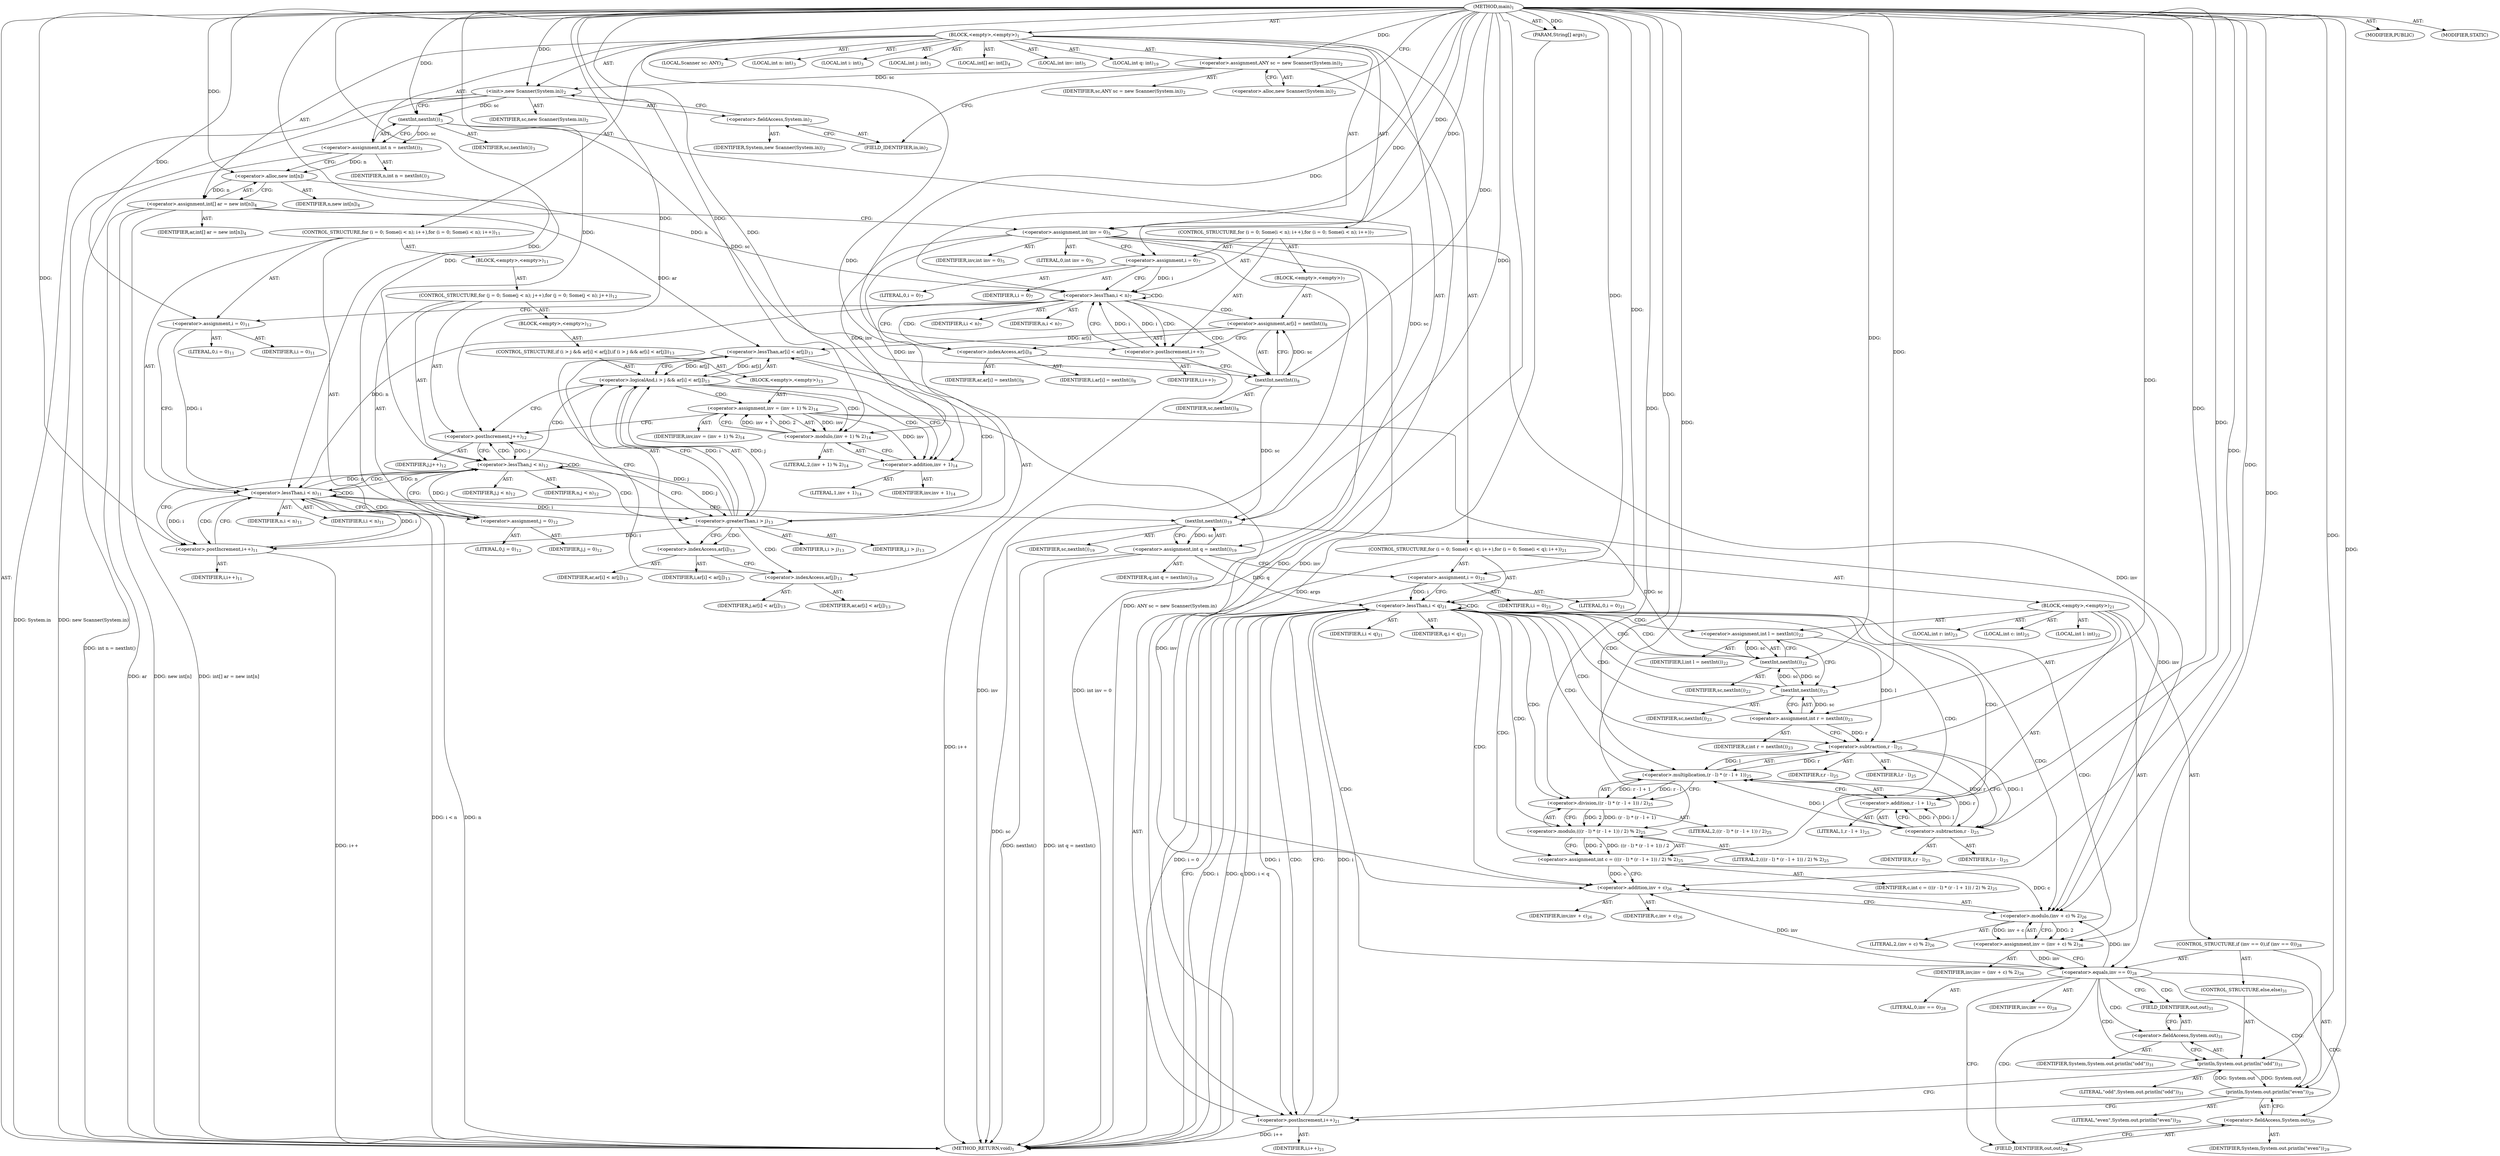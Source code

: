 digraph "main" {  
"19" [label = <(METHOD,main)<SUB>1</SUB>> ]
"20" [label = <(PARAM,String[] args)<SUB>1</SUB>> ]
"21" [label = <(BLOCK,&lt;empty&gt;,&lt;empty&gt;)<SUB>1</SUB>> ]
"4" [label = <(LOCAL,Scanner sc: ANY)<SUB>2</SUB>> ]
"22" [label = <(&lt;operator&gt;.assignment,ANY sc = new Scanner(System.in))<SUB>2</SUB>> ]
"23" [label = <(IDENTIFIER,sc,ANY sc = new Scanner(System.in))<SUB>2</SUB>> ]
"24" [label = <(&lt;operator&gt;.alloc,new Scanner(System.in))<SUB>2</SUB>> ]
"25" [label = <(&lt;init&gt;,new Scanner(System.in))<SUB>2</SUB>> ]
"3" [label = <(IDENTIFIER,sc,new Scanner(System.in))<SUB>2</SUB>> ]
"26" [label = <(&lt;operator&gt;.fieldAccess,System.in)<SUB>2</SUB>> ]
"27" [label = <(IDENTIFIER,System,new Scanner(System.in))<SUB>2</SUB>> ]
"28" [label = <(FIELD_IDENTIFIER,in,in)<SUB>2</SUB>> ]
"29" [label = <(LOCAL,int n: int)<SUB>3</SUB>> ]
"30" [label = <(LOCAL,int i: int)<SUB>3</SUB>> ]
"31" [label = <(LOCAL,int j: int)<SUB>3</SUB>> ]
"32" [label = <(&lt;operator&gt;.assignment,int n = nextInt())<SUB>3</SUB>> ]
"33" [label = <(IDENTIFIER,n,int n = nextInt())<SUB>3</SUB>> ]
"34" [label = <(nextInt,nextInt())<SUB>3</SUB>> ]
"35" [label = <(IDENTIFIER,sc,nextInt())<SUB>3</SUB>> ]
"36" [label = <(LOCAL,int[] ar: int[])<SUB>4</SUB>> ]
"37" [label = <(&lt;operator&gt;.assignment,int[] ar = new int[n])<SUB>4</SUB>> ]
"38" [label = <(IDENTIFIER,ar,int[] ar = new int[n])<SUB>4</SUB>> ]
"39" [label = <(&lt;operator&gt;.alloc,new int[n])> ]
"40" [label = <(IDENTIFIER,n,new int[n])<SUB>4</SUB>> ]
"41" [label = <(LOCAL,int inv: int)<SUB>5</SUB>> ]
"42" [label = <(&lt;operator&gt;.assignment,int inv = 0)<SUB>5</SUB>> ]
"43" [label = <(IDENTIFIER,inv,int inv = 0)<SUB>5</SUB>> ]
"44" [label = <(LITERAL,0,int inv = 0)<SUB>5</SUB>> ]
"45" [label = <(CONTROL_STRUCTURE,for (i = 0; Some(i &lt; n); i++),for (i = 0; Some(i &lt; n); i++))<SUB>7</SUB>> ]
"46" [label = <(&lt;operator&gt;.assignment,i = 0)<SUB>7</SUB>> ]
"47" [label = <(IDENTIFIER,i,i = 0)<SUB>7</SUB>> ]
"48" [label = <(LITERAL,0,i = 0)<SUB>7</SUB>> ]
"49" [label = <(&lt;operator&gt;.lessThan,i &lt; n)<SUB>7</SUB>> ]
"50" [label = <(IDENTIFIER,i,i &lt; n)<SUB>7</SUB>> ]
"51" [label = <(IDENTIFIER,n,i &lt; n)<SUB>7</SUB>> ]
"52" [label = <(&lt;operator&gt;.postIncrement,i++)<SUB>7</SUB>> ]
"53" [label = <(IDENTIFIER,i,i++)<SUB>7</SUB>> ]
"54" [label = <(BLOCK,&lt;empty&gt;,&lt;empty&gt;)<SUB>7</SUB>> ]
"55" [label = <(&lt;operator&gt;.assignment,ar[i] = nextInt())<SUB>8</SUB>> ]
"56" [label = <(&lt;operator&gt;.indexAccess,ar[i])<SUB>8</SUB>> ]
"57" [label = <(IDENTIFIER,ar,ar[i] = nextInt())<SUB>8</SUB>> ]
"58" [label = <(IDENTIFIER,i,ar[i] = nextInt())<SUB>8</SUB>> ]
"59" [label = <(nextInt,nextInt())<SUB>8</SUB>> ]
"60" [label = <(IDENTIFIER,sc,nextInt())<SUB>8</SUB>> ]
"61" [label = <(CONTROL_STRUCTURE,for (i = 0; Some(i &lt; n); i++),for (i = 0; Some(i &lt; n); i++))<SUB>11</SUB>> ]
"62" [label = <(&lt;operator&gt;.assignment,i = 0)<SUB>11</SUB>> ]
"63" [label = <(IDENTIFIER,i,i = 0)<SUB>11</SUB>> ]
"64" [label = <(LITERAL,0,i = 0)<SUB>11</SUB>> ]
"65" [label = <(&lt;operator&gt;.lessThan,i &lt; n)<SUB>11</SUB>> ]
"66" [label = <(IDENTIFIER,i,i &lt; n)<SUB>11</SUB>> ]
"67" [label = <(IDENTIFIER,n,i &lt; n)<SUB>11</SUB>> ]
"68" [label = <(&lt;operator&gt;.postIncrement,i++)<SUB>11</SUB>> ]
"69" [label = <(IDENTIFIER,i,i++)<SUB>11</SUB>> ]
"70" [label = <(BLOCK,&lt;empty&gt;,&lt;empty&gt;)<SUB>11</SUB>> ]
"71" [label = <(CONTROL_STRUCTURE,for (j = 0; Some(j &lt; n); j++),for (j = 0; Some(j &lt; n); j++))<SUB>12</SUB>> ]
"72" [label = <(&lt;operator&gt;.assignment,j = 0)<SUB>12</SUB>> ]
"73" [label = <(IDENTIFIER,j,j = 0)<SUB>12</SUB>> ]
"74" [label = <(LITERAL,0,j = 0)<SUB>12</SUB>> ]
"75" [label = <(&lt;operator&gt;.lessThan,j &lt; n)<SUB>12</SUB>> ]
"76" [label = <(IDENTIFIER,j,j &lt; n)<SUB>12</SUB>> ]
"77" [label = <(IDENTIFIER,n,j &lt; n)<SUB>12</SUB>> ]
"78" [label = <(&lt;operator&gt;.postIncrement,j++)<SUB>12</SUB>> ]
"79" [label = <(IDENTIFIER,j,j++)<SUB>12</SUB>> ]
"80" [label = <(BLOCK,&lt;empty&gt;,&lt;empty&gt;)<SUB>12</SUB>> ]
"81" [label = <(CONTROL_STRUCTURE,if (i &gt; j &amp;&amp; ar[i] &lt; ar[j]),if (i &gt; j &amp;&amp; ar[i] &lt; ar[j]))<SUB>13</SUB>> ]
"82" [label = <(&lt;operator&gt;.logicalAnd,i &gt; j &amp;&amp; ar[i] &lt; ar[j])<SUB>13</SUB>> ]
"83" [label = <(&lt;operator&gt;.greaterThan,i &gt; j)<SUB>13</SUB>> ]
"84" [label = <(IDENTIFIER,i,i &gt; j)<SUB>13</SUB>> ]
"85" [label = <(IDENTIFIER,j,i &gt; j)<SUB>13</SUB>> ]
"86" [label = <(&lt;operator&gt;.lessThan,ar[i] &lt; ar[j])<SUB>13</SUB>> ]
"87" [label = <(&lt;operator&gt;.indexAccess,ar[i])<SUB>13</SUB>> ]
"88" [label = <(IDENTIFIER,ar,ar[i] &lt; ar[j])<SUB>13</SUB>> ]
"89" [label = <(IDENTIFIER,i,ar[i] &lt; ar[j])<SUB>13</SUB>> ]
"90" [label = <(&lt;operator&gt;.indexAccess,ar[j])<SUB>13</SUB>> ]
"91" [label = <(IDENTIFIER,ar,ar[i] &lt; ar[j])<SUB>13</SUB>> ]
"92" [label = <(IDENTIFIER,j,ar[i] &lt; ar[j])<SUB>13</SUB>> ]
"93" [label = <(BLOCK,&lt;empty&gt;,&lt;empty&gt;)<SUB>13</SUB>> ]
"94" [label = <(&lt;operator&gt;.assignment,inv = (inv + 1) % 2)<SUB>14</SUB>> ]
"95" [label = <(IDENTIFIER,inv,inv = (inv + 1) % 2)<SUB>14</SUB>> ]
"96" [label = <(&lt;operator&gt;.modulo,(inv + 1) % 2)<SUB>14</SUB>> ]
"97" [label = <(&lt;operator&gt;.addition,inv + 1)<SUB>14</SUB>> ]
"98" [label = <(IDENTIFIER,inv,inv + 1)<SUB>14</SUB>> ]
"99" [label = <(LITERAL,1,inv + 1)<SUB>14</SUB>> ]
"100" [label = <(LITERAL,2,(inv + 1) % 2)<SUB>14</SUB>> ]
"101" [label = <(LOCAL,int q: int)<SUB>19</SUB>> ]
"102" [label = <(&lt;operator&gt;.assignment,int q = nextInt())<SUB>19</SUB>> ]
"103" [label = <(IDENTIFIER,q,int q = nextInt())<SUB>19</SUB>> ]
"104" [label = <(nextInt,nextInt())<SUB>19</SUB>> ]
"105" [label = <(IDENTIFIER,sc,nextInt())<SUB>19</SUB>> ]
"106" [label = <(CONTROL_STRUCTURE,for (i = 0; Some(i &lt; q); i++),for (i = 0; Some(i &lt; q); i++))<SUB>21</SUB>> ]
"107" [label = <(&lt;operator&gt;.assignment,i = 0)<SUB>21</SUB>> ]
"108" [label = <(IDENTIFIER,i,i = 0)<SUB>21</SUB>> ]
"109" [label = <(LITERAL,0,i = 0)<SUB>21</SUB>> ]
"110" [label = <(&lt;operator&gt;.lessThan,i &lt; q)<SUB>21</SUB>> ]
"111" [label = <(IDENTIFIER,i,i &lt; q)<SUB>21</SUB>> ]
"112" [label = <(IDENTIFIER,q,i &lt; q)<SUB>21</SUB>> ]
"113" [label = <(&lt;operator&gt;.postIncrement,i++)<SUB>21</SUB>> ]
"114" [label = <(IDENTIFIER,i,i++)<SUB>21</SUB>> ]
"115" [label = <(BLOCK,&lt;empty&gt;,&lt;empty&gt;)<SUB>21</SUB>> ]
"116" [label = <(LOCAL,int l: int)<SUB>22</SUB>> ]
"117" [label = <(&lt;operator&gt;.assignment,int l = nextInt())<SUB>22</SUB>> ]
"118" [label = <(IDENTIFIER,l,int l = nextInt())<SUB>22</SUB>> ]
"119" [label = <(nextInt,nextInt())<SUB>22</SUB>> ]
"120" [label = <(IDENTIFIER,sc,nextInt())<SUB>22</SUB>> ]
"121" [label = <(LOCAL,int r: int)<SUB>23</SUB>> ]
"122" [label = <(&lt;operator&gt;.assignment,int r = nextInt())<SUB>23</SUB>> ]
"123" [label = <(IDENTIFIER,r,int r = nextInt())<SUB>23</SUB>> ]
"124" [label = <(nextInt,nextInt())<SUB>23</SUB>> ]
"125" [label = <(IDENTIFIER,sc,nextInt())<SUB>23</SUB>> ]
"126" [label = <(LOCAL,int c: int)<SUB>25</SUB>> ]
"127" [label = <(&lt;operator&gt;.assignment,int c = (((r - l) * (r - l + 1)) / 2) % 2)<SUB>25</SUB>> ]
"128" [label = <(IDENTIFIER,c,int c = (((r - l) * (r - l + 1)) / 2) % 2)<SUB>25</SUB>> ]
"129" [label = <(&lt;operator&gt;.modulo,(((r - l) * (r - l + 1)) / 2) % 2)<SUB>25</SUB>> ]
"130" [label = <(&lt;operator&gt;.division,((r - l) * (r - l + 1)) / 2)<SUB>25</SUB>> ]
"131" [label = <(&lt;operator&gt;.multiplication,(r - l) * (r - l + 1))<SUB>25</SUB>> ]
"132" [label = <(&lt;operator&gt;.subtraction,r - l)<SUB>25</SUB>> ]
"133" [label = <(IDENTIFIER,r,r - l)<SUB>25</SUB>> ]
"134" [label = <(IDENTIFIER,l,r - l)<SUB>25</SUB>> ]
"135" [label = <(&lt;operator&gt;.addition,r - l + 1)<SUB>25</SUB>> ]
"136" [label = <(&lt;operator&gt;.subtraction,r - l)<SUB>25</SUB>> ]
"137" [label = <(IDENTIFIER,r,r - l)<SUB>25</SUB>> ]
"138" [label = <(IDENTIFIER,l,r - l)<SUB>25</SUB>> ]
"139" [label = <(LITERAL,1,r - l + 1)<SUB>25</SUB>> ]
"140" [label = <(LITERAL,2,((r - l) * (r - l + 1)) / 2)<SUB>25</SUB>> ]
"141" [label = <(LITERAL,2,(((r - l) * (r - l + 1)) / 2) % 2)<SUB>25</SUB>> ]
"142" [label = <(&lt;operator&gt;.assignment,inv = (inv + c) % 2)<SUB>26</SUB>> ]
"143" [label = <(IDENTIFIER,inv,inv = (inv + c) % 2)<SUB>26</SUB>> ]
"144" [label = <(&lt;operator&gt;.modulo,(inv + c) % 2)<SUB>26</SUB>> ]
"145" [label = <(&lt;operator&gt;.addition,inv + c)<SUB>26</SUB>> ]
"146" [label = <(IDENTIFIER,inv,inv + c)<SUB>26</SUB>> ]
"147" [label = <(IDENTIFIER,c,inv + c)<SUB>26</SUB>> ]
"148" [label = <(LITERAL,2,(inv + c) % 2)<SUB>26</SUB>> ]
"149" [label = <(CONTROL_STRUCTURE,if (inv == 0),if (inv == 0))<SUB>28</SUB>> ]
"150" [label = <(&lt;operator&gt;.equals,inv == 0)<SUB>28</SUB>> ]
"151" [label = <(IDENTIFIER,inv,inv == 0)<SUB>28</SUB>> ]
"152" [label = <(LITERAL,0,inv == 0)<SUB>28</SUB>> ]
"153" [label = <(println,System.out.println(&quot;even&quot;))<SUB>29</SUB>> ]
"154" [label = <(&lt;operator&gt;.fieldAccess,System.out)<SUB>29</SUB>> ]
"155" [label = <(IDENTIFIER,System,System.out.println(&quot;even&quot;))<SUB>29</SUB>> ]
"156" [label = <(FIELD_IDENTIFIER,out,out)<SUB>29</SUB>> ]
"157" [label = <(LITERAL,&quot;even&quot;,System.out.println(&quot;even&quot;))<SUB>29</SUB>> ]
"158" [label = <(CONTROL_STRUCTURE,else,else)<SUB>31</SUB>> ]
"159" [label = <(println,System.out.println(&quot;odd&quot;))<SUB>31</SUB>> ]
"160" [label = <(&lt;operator&gt;.fieldAccess,System.out)<SUB>31</SUB>> ]
"161" [label = <(IDENTIFIER,System,System.out.println(&quot;odd&quot;))<SUB>31</SUB>> ]
"162" [label = <(FIELD_IDENTIFIER,out,out)<SUB>31</SUB>> ]
"163" [label = <(LITERAL,&quot;odd&quot;,System.out.println(&quot;odd&quot;))<SUB>31</SUB>> ]
"164" [label = <(MODIFIER,PUBLIC)> ]
"165" [label = <(MODIFIER,STATIC)> ]
"166" [label = <(METHOD_RETURN,void)<SUB>1</SUB>> ]
  "19" -> "20"  [ label = "AST: "] 
  "19" -> "21"  [ label = "AST: "] 
  "19" -> "164"  [ label = "AST: "] 
  "19" -> "165"  [ label = "AST: "] 
  "19" -> "166"  [ label = "AST: "] 
  "21" -> "4"  [ label = "AST: "] 
  "21" -> "22"  [ label = "AST: "] 
  "21" -> "25"  [ label = "AST: "] 
  "21" -> "29"  [ label = "AST: "] 
  "21" -> "30"  [ label = "AST: "] 
  "21" -> "31"  [ label = "AST: "] 
  "21" -> "32"  [ label = "AST: "] 
  "21" -> "36"  [ label = "AST: "] 
  "21" -> "37"  [ label = "AST: "] 
  "21" -> "41"  [ label = "AST: "] 
  "21" -> "42"  [ label = "AST: "] 
  "21" -> "45"  [ label = "AST: "] 
  "21" -> "61"  [ label = "AST: "] 
  "21" -> "101"  [ label = "AST: "] 
  "21" -> "102"  [ label = "AST: "] 
  "21" -> "106"  [ label = "AST: "] 
  "22" -> "23"  [ label = "AST: "] 
  "22" -> "24"  [ label = "AST: "] 
  "25" -> "3"  [ label = "AST: "] 
  "25" -> "26"  [ label = "AST: "] 
  "26" -> "27"  [ label = "AST: "] 
  "26" -> "28"  [ label = "AST: "] 
  "32" -> "33"  [ label = "AST: "] 
  "32" -> "34"  [ label = "AST: "] 
  "34" -> "35"  [ label = "AST: "] 
  "37" -> "38"  [ label = "AST: "] 
  "37" -> "39"  [ label = "AST: "] 
  "39" -> "40"  [ label = "AST: "] 
  "42" -> "43"  [ label = "AST: "] 
  "42" -> "44"  [ label = "AST: "] 
  "45" -> "46"  [ label = "AST: "] 
  "45" -> "49"  [ label = "AST: "] 
  "45" -> "52"  [ label = "AST: "] 
  "45" -> "54"  [ label = "AST: "] 
  "46" -> "47"  [ label = "AST: "] 
  "46" -> "48"  [ label = "AST: "] 
  "49" -> "50"  [ label = "AST: "] 
  "49" -> "51"  [ label = "AST: "] 
  "52" -> "53"  [ label = "AST: "] 
  "54" -> "55"  [ label = "AST: "] 
  "55" -> "56"  [ label = "AST: "] 
  "55" -> "59"  [ label = "AST: "] 
  "56" -> "57"  [ label = "AST: "] 
  "56" -> "58"  [ label = "AST: "] 
  "59" -> "60"  [ label = "AST: "] 
  "61" -> "62"  [ label = "AST: "] 
  "61" -> "65"  [ label = "AST: "] 
  "61" -> "68"  [ label = "AST: "] 
  "61" -> "70"  [ label = "AST: "] 
  "62" -> "63"  [ label = "AST: "] 
  "62" -> "64"  [ label = "AST: "] 
  "65" -> "66"  [ label = "AST: "] 
  "65" -> "67"  [ label = "AST: "] 
  "68" -> "69"  [ label = "AST: "] 
  "70" -> "71"  [ label = "AST: "] 
  "71" -> "72"  [ label = "AST: "] 
  "71" -> "75"  [ label = "AST: "] 
  "71" -> "78"  [ label = "AST: "] 
  "71" -> "80"  [ label = "AST: "] 
  "72" -> "73"  [ label = "AST: "] 
  "72" -> "74"  [ label = "AST: "] 
  "75" -> "76"  [ label = "AST: "] 
  "75" -> "77"  [ label = "AST: "] 
  "78" -> "79"  [ label = "AST: "] 
  "80" -> "81"  [ label = "AST: "] 
  "81" -> "82"  [ label = "AST: "] 
  "81" -> "93"  [ label = "AST: "] 
  "82" -> "83"  [ label = "AST: "] 
  "82" -> "86"  [ label = "AST: "] 
  "83" -> "84"  [ label = "AST: "] 
  "83" -> "85"  [ label = "AST: "] 
  "86" -> "87"  [ label = "AST: "] 
  "86" -> "90"  [ label = "AST: "] 
  "87" -> "88"  [ label = "AST: "] 
  "87" -> "89"  [ label = "AST: "] 
  "90" -> "91"  [ label = "AST: "] 
  "90" -> "92"  [ label = "AST: "] 
  "93" -> "94"  [ label = "AST: "] 
  "94" -> "95"  [ label = "AST: "] 
  "94" -> "96"  [ label = "AST: "] 
  "96" -> "97"  [ label = "AST: "] 
  "96" -> "100"  [ label = "AST: "] 
  "97" -> "98"  [ label = "AST: "] 
  "97" -> "99"  [ label = "AST: "] 
  "102" -> "103"  [ label = "AST: "] 
  "102" -> "104"  [ label = "AST: "] 
  "104" -> "105"  [ label = "AST: "] 
  "106" -> "107"  [ label = "AST: "] 
  "106" -> "110"  [ label = "AST: "] 
  "106" -> "113"  [ label = "AST: "] 
  "106" -> "115"  [ label = "AST: "] 
  "107" -> "108"  [ label = "AST: "] 
  "107" -> "109"  [ label = "AST: "] 
  "110" -> "111"  [ label = "AST: "] 
  "110" -> "112"  [ label = "AST: "] 
  "113" -> "114"  [ label = "AST: "] 
  "115" -> "116"  [ label = "AST: "] 
  "115" -> "117"  [ label = "AST: "] 
  "115" -> "121"  [ label = "AST: "] 
  "115" -> "122"  [ label = "AST: "] 
  "115" -> "126"  [ label = "AST: "] 
  "115" -> "127"  [ label = "AST: "] 
  "115" -> "142"  [ label = "AST: "] 
  "115" -> "149"  [ label = "AST: "] 
  "117" -> "118"  [ label = "AST: "] 
  "117" -> "119"  [ label = "AST: "] 
  "119" -> "120"  [ label = "AST: "] 
  "122" -> "123"  [ label = "AST: "] 
  "122" -> "124"  [ label = "AST: "] 
  "124" -> "125"  [ label = "AST: "] 
  "127" -> "128"  [ label = "AST: "] 
  "127" -> "129"  [ label = "AST: "] 
  "129" -> "130"  [ label = "AST: "] 
  "129" -> "141"  [ label = "AST: "] 
  "130" -> "131"  [ label = "AST: "] 
  "130" -> "140"  [ label = "AST: "] 
  "131" -> "132"  [ label = "AST: "] 
  "131" -> "135"  [ label = "AST: "] 
  "132" -> "133"  [ label = "AST: "] 
  "132" -> "134"  [ label = "AST: "] 
  "135" -> "136"  [ label = "AST: "] 
  "135" -> "139"  [ label = "AST: "] 
  "136" -> "137"  [ label = "AST: "] 
  "136" -> "138"  [ label = "AST: "] 
  "142" -> "143"  [ label = "AST: "] 
  "142" -> "144"  [ label = "AST: "] 
  "144" -> "145"  [ label = "AST: "] 
  "144" -> "148"  [ label = "AST: "] 
  "145" -> "146"  [ label = "AST: "] 
  "145" -> "147"  [ label = "AST: "] 
  "149" -> "150"  [ label = "AST: "] 
  "149" -> "153"  [ label = "AST: "] 
  "149" -> "158"  [ label = "AST: "] 
  "150" -> "151"  [ label = "AST: "] 
  "150" -> "152"  [ label = "AST: "] 
  "153" -> "154"  [ label = "AST: "] 
  "153" -> "157"  [ label = "AST: "] 
  "154" -> "155"  [ label = "AST: "] 
  "154" -> "156"  [ label = "AST: "] 
  "158" -> "159"  [ label = "AST: "] 
  "159" -> "160"  [ label = "AST: "] 
  "159" -> "163"  [ label = "AST: "] 
  "160" -> "161"  [ label = "AST: "] 
  "160" -> "162"  [ label = "AST: "] 
  "22" -> "28"  [ label = "CFG: "] 
  "25" -> "34"  [ label = "CFG: "] 
  "32" -> "39"  [ label = "CFG: "] 
  "37" -> "42"  [ label = "CFG: "] 
  "42" -> "46"  [ label = "CFG: "] 
  "102" -> "107"  [ label = "CFG: "] 
  "24" -> "22"  [ label = "CFG: "] 
  "26" -> "25"  [ label = "CFG: "] 
  "34" -> "32"  [ label = "CFG: "] 
  "39" -> "37"  [ label = "CFG: "] 
  "46" -> "49"  [ label = "CFG: "] 
  "49" -> "56"  [ label = "CFG: "] 
  "49" -> "62"  [ label = "CFG: "] 
  "52" -> "49"  [ label = "CFG: "] 
  "62" -> "65"  [ label = "CFG: "] 
  "65" -> "72"  [ label = "CFG: "] 
  "65" -> "104"  [ label = "CFG: "] 
  "68" -> "65"  [ label = "CFG: "] 
  "104" -> "102"  [ label = "CFG: "] 
  "107" -> "110"  [ label = "CFG: "] 
  "110" -> "166"  [ label = "CFG: "] 
  "110" -> "119"  [ label = "CFG: "] 
  "113" -> "110"  [ label = "CFG: "] 
  "28" -> "26"  [ label = "CFG: "] 
  "55" -> "52"  [ label = "CFG: "] 
  "117" -> "124"  [ label = "CFG: "] 
  "122" -> "132"  [ label = "CFG: "] 
  "127" -> "145"  [ label = "CFG: "] 
  "142" -> "150"  [ label = "CFG: "] 
  "56" -> "59"  [ label = "CFG: "] 
  "59" -> "55"  [ label = "CFG: "] 
  "72" -> "75"  [ label = "CFG: "] 
  "75" -> "83"  [ label = "CFG: "] 
  "75" -> "68"  [ label = "CFG: "] 
  "78" -> "75"  [ label = "CFG: "] 
  "119" -> "117"  [ label = "CFG: "] 
  "124" -> "122"  [ label = "CFG: "] 
  "129" -> "127"  [ label = "CFG: "] 
  "144" -> "142"  [ label = "CFG: "] 
  "150" -> "156"  [ label = "CFG: "] 
  "150" -> "162"  [ label = "CFG: "] 
  "153" -> "113"  [ label = "CFG: "] 
  "130" -> "129"  [ label = "CFG: "] 
  "145" -> "144"  [ label = "CFG: "] 
  "154" -> "153"  [ label = "CFG: "] 
  "159" -> "113"  [ label = "CFG: "] 
  "82" -> "97"  [ label = "CFG: "] 
  "82" -> "78"  [ label = "CFG: "] 
  "131" -> "130"  [ label = "CFG: "] 
  "156" -> "154"  [ label = "CFG: "] 
  "160" -> "159"  [ label = "CFG: "] 
  "83" -> "82"  [ label = "CFG: "] 
  "83" -> "87"  [ label = "CFG: "] 
  "86" -> "82"  [ label = "CFG: "] 
  "94" -> "78"  [ label = "CFG: "] 
  "132" -> "136"  [ label = "CFG: "] 
  "135" -> "131"  [ label = "CFG: "] 
  "162" -> "160"  [ label = "CFG: "] 
  "87" -> "90"  [ label = "CFG: "] 
  "90" -> "86"  [ label = "CFG: "] 
  "96" -> "94"  [ label = "CFG: "] 
  "136" -> "135"  [ label = "CFG: "] 
  "97" -> "96"  [ label = "CFG: "] 
  "19" -> "24"  [ label = "CFG: "] 
  "20" -> "166"  [ label = "DDG: args"] 
  "22" -> "166"  [ label = "DDG: ANY sc = new Scanner(System.in)"] 
  "25" -> "166"  [ label = "DDG: System.in"] 
  "25" -> "166"  [ label = "DDG: new Scanner(System.in)"] 
  "32" -> "166"  [ label = "DDG: int n = nextInt()"] 
  "37" -> "166"  [ label = "DDG: ar"] 
  "37" -> "166"  [ label = "DDG: new int[n]"] 
  "37" -> "166"  [ label = "DDG: int[] ar = new int[n]"] 
  "42" -> "166"  [ label = "DDG: inv"] 
  "42" -> "166"  [ label = "DDG: int inv = 0"] 
  "65" -> "166"  [ label = "DDG: n"] 
  "65" -> "166"  [ label = "DDG: i &lt; n"] 
  "104" -> "166"  [ label = "DDG: sc"] 
  "102" -> "166"  [ label = "DDG: nextInt()"] 
  "102" -> "166"  [ label = "DDG: int q = nextInt()"] 
  "107" -> "166"  [ label = "DDG: i = 0"] 
  "110" -> "166"  [ label = "DDG: i"] 
  "110" -> "166"  [ label = "DDG: q"] 
  "110" -> "166"  [ label = "DDG: i &lt; q"] 
  "113" -> "166"  [ label = "DDG: i++"] 
  "68" -> "166"  [ label = "DDG: i++"] 
  "52" -> "166"  [ label = "DDG: i++"] 
  "19" -> "20"  [ label = "DDG: "] 
  "19" -> "22"  [ label = "DDG: "] 
  "34" -> "32"  [ label = "DDG: sc"] 
  "39" -> "37"  [ label = "DDG: n"] 
  "19" -> "42"  [ label = "DDG: "] 
  "104" -> "102"  [ label = "DDG: sc"] 
  "22" -> "25"  [ label = "DDG: sc"] 
  "19" -> "25"  [ label = "DDG: "] 
  "19" -> "46"  [ label = "DDG: "] 
  "19" -> "62"  [ label = "DDG: "] 
  "19" -> "107"  [ label = "DDG: "] 
  "25" -> "34"  [ label = "DDG: sc"] 
  "19" -> "34"  [ label = "DDG: "] 
  "32" -> "39"  [ label = "DDG: n"] 
  "19" -> "39"  [ label = "DDG: "] 
  "46" -> "49"  [ label = "DDG: i"] 
  "52" -> "49"  [ label = "DDG: i"] 
  "19" -> "49"  [ label = "DDG: "] 
  "39" -> "49"  [ label = "DDG: n"] 
  "49" -> "52"  [ label = "DDG: i"] 
  "19" -> "52"  [ label = "DDG: "] 
  "59" -> "55"  [ label = "DDG: sc"] 
  "62" -> "65"  [ label = "DDG: i"] 
  "68" -> "65"  [ label = "DDG: i"] 
  "19" -> "65"  [ label = "DDG: "] 
  "49" -> "65"  [ label = "DDG: n"] 
  "75" -> "65"  [ label = "DDG: n"] 
  "65" -> "68"  [ label = "DDG: i"] 
  "83" -> "68"  [ label = "DDG: i"] 
  "19" -> "68"  [ label = "DDG: "] 
  "34" -> "104"  [ label = "DDG: sc"] 
  "59" -> "104"  [ label = "DDG: sc"] 
  "19" -> "104"  [ label = "DDG: "] 
  "107" -> "110"  [ label = "DDG: i"] 
  "113" -> "110"  [ label = "DDG: i"] 
  "19" -> "110"  [ label = "DDG: "] 
  "102" -> "110"  [ label = "DDG: q"] 
  "110" -> "113"  [ label = "DDG: i"] 
  "19" -> "113"  [ label = "DDG: "] 
  "119" -> "117"  [ label = "DDG: sc"] 
  "124" -> "122"  [ label = "DDG: sc"] 
  "129" -> "127"  [ label = "DDG: ((r - l) * (r - l + 1)) / 2"] 
  "129" -> "127"  [ label = "DDG: 2"] 
  "144" -> "142"  [ label = "DDG: inv + c"] 
  "144" -> "142"  [ label = "DDG: 2"] 
  "19" -> "72"  [ label = "DDG: "] 
  "34" -> "59"  [ label = "DDG: sc"] 
  "19" -> "59"  [ label = "DDG: "] 
  "72" -> "75"  [ label = "DDG: j"] 
  "78" -> "75"  [ label = "DDG: j"] 
  "19" -> "75"  [ label = "DDG: "] 
  "65" -> "75"  [ label = "DDG: n"] 
  "83" -> "78"  [ label = "DDG: j"] 
  "19" -> "78"  [ label = "DDG: "] 
  "104" -> "119"  [ label = "DDG: sc"] 
  "124" -> "119"  [ label = "DDG: sc"] 
  "19" -> "119"  [ label = "DDG: "] 
  "119" -> "124"  [ label = "DDG: sc"] 
  "19" -> "124"  [ label = "DDG: "] 
  "130" -> "129"  [ label = "DDG: (r - l) * (r - l + 1)"] 
  "130" -> "129"  [ label = "DDG: 2"] 
  "19" -> "129"  [ label = "DDG: "] 
  "42" -> "144"  [ label = "DDG: inv"] 
  "150" -> "144"  [ label = "DDG: inv"] 
  "94" -> "144"  [ label = "DDG: inv"] 
  "19" -> "144"  [ label = "DDG: "] 
  "127" -> "144"  [ label = "DDG: c"] 
  "142" -> "150"  [ label = "DDG: inv"] 
  "19" -> "150"  [ label = "DDG: "] 
  "159" -> "153"  [ label = "DDG: System.out"] 
  "19" -> "153"  [ label = "DDG: "] 
  "131" -> "130"  [ label = "DDG: r - l"] 
  "131" -> "130"  [ label = "DDG: r - l + 1"] 
  "19" -> "130"  [ label = "DDG: "] 
  "42" -> "145"  [ label = "DDG: inv"] 
  "150" -> "145"  [ label = "DDG: inv"] 
  "94" -> "145"  [ label = "DDG: inv"] 
  "19" -> "145"  [ label = "DDG: "] 
  "127" -> "145"  [ label = "DDG: c"] 
  "153" -> "159"  [ label = "DDG: System.out"] 
  "19" -> "159"  [ label = "DDG: "] 
  "83" -> "82"  [ label = "DDG: i"] 
  "83" -> "82"  [ label = "DDG: j"] 
  "86" -> "82"  [ label = "DDG: ar[i]"] 
  "86" -> "82"  [ label = "DDG: ar[j]"] 
  "96" -> "94"  [ label = "DDG: inv + 1"] 
  "96" -> "94"  [ label = "DDG: 2"] 
  "132" -> "131"  [ label = "DDG: r"] 
  "132" -> "131"  [ label = "DDG: l"] 
  "136" -> "131"  [ label = "DDG: r"] 
  "136" -> "131"  [ label = "DDG: l"] 
  "19" -> "131"  [ label = "DDG: "] 
  "65" -> "83"  [ label = "DDG: i"] 
  "19" -> "83"  [ label = "DDG: "] 
  "75" -> "83"  [ label = "DDG: j"] 
  "37" -> "86"  [ label = "DDG: ar"] 
  "55" -> "86"  [ label = "DDG: ar[i]"] 
  "122" -> "132"  [ label = "DDG: r"] 
  "19" -> "132"  [ label = "DDG: "] 
  "117" -> "132"  [ label = "DDG: l"] 
  "136" -> "135"  [ label = "DDG: r"] 
  "136" -> "135"  [ label = "DDG: l"] 
  "19" -> "135"  [ label = "DDG: "] 
  "42" -> "96"  [ label = "DDG: inv"] 
  "94" -> "96"  [ label = "DDG: inv"] 
  "19" -> "96"  [ label = "DDG: "] 
  "132" -> "136"  [ label = "DDG: r"] 
  "19" -> "136"  [ label = "DDG: "] 
  "132" -> "136"  [ label = "DDG: l"] 
  "42" -> "97"  [ label = "DDG: inv"] 
  "94" -> "97"  [ label = "DDG: inv"] 
  "19" -> "97"  [ label = "DDG: "] 
  "49" -> "49"  [ label = "CDG: "] 
  "49" -> "52"  [ label = "CDG: "] 
  "49" -> "56"  [ label = "CDG: "] 
  "49" -> "59"  [ label = "CDG: "] 
  "49" -> "55"  [ label = "CDG: "] 
  "65" -> "68"  [ label = "CDG: "] 
  "65" -> "75"  [ label = "CDG: "] 
  "65" -> "72"  [ label = "CDG: "] 
  "65" -> "65"  [ label = "CDG: "] 
  "110" -> "113"  [ label = "CDG: "] 
  "110" -> "136"  [ label = "CDG: "] 
  "110" -> "145"  [ label = "CDG: "] 
  "110" -> "122"  [ label = "CDG: "] 
  "110" -> "131"  [ label = "CDG: "] 
  "110" -> "132"  [ label = "CDG: "] 
  "110" -> "142"  [ label = "CDG: "] 
  "110" -> "150"  [ label = "CDG: "] 
  "110" -> "119"  [ label = "CDG: "] 
  "110" -> "144"  [ label = "CDG: "] 
  "110" -> "129"  [ label = "CDG: "] 
  "110" -> "130"  [ label = "CDG: "] 
  "110" -> "135"  [ label = "CDG: "] 
  "110" -> "110"  [ label = "CDG: "] 
  "110" -> "117"  [ label = "CDG: "] 
  "110" -> "127"  [ label = "CDG: "] 
  "110" -> "124"  [ label = "CDG: "] 
  "75" -> "75"  [ label = "CDG: "] 
  "75" -> "82"  [ label = "CDG: "] 
  "75" -> "83"  [ label = "CDG: "] 
  "75" -> "78"  [ label = "CDG: "] 
  "150" -> "160"  [ label = "CDG: "] 
  "150" -> "154"  [ label = "CDG: "] 
  "150" -> "162"  [ label = "CDG: "] 
  "150" -> "153"  [ label = "CDG: "] 
  "150" -> "159"  [ label = "CDG: "] 
  "150" -> "156"  [ label = "CDG: "] 
  "82" -> "94"  [ label = "CDG: "] 
  "82" -> "96"  [ label = "CDG: "] 
  "82" -> "97"  [ label = "CDG: "] 
  "83" -> "87"  [ label = "CDG: "] 
  "83" -> "90"  [ label = "CDG: "] 
  "83" -> "86"  [ label = "CDG: "] 
}
